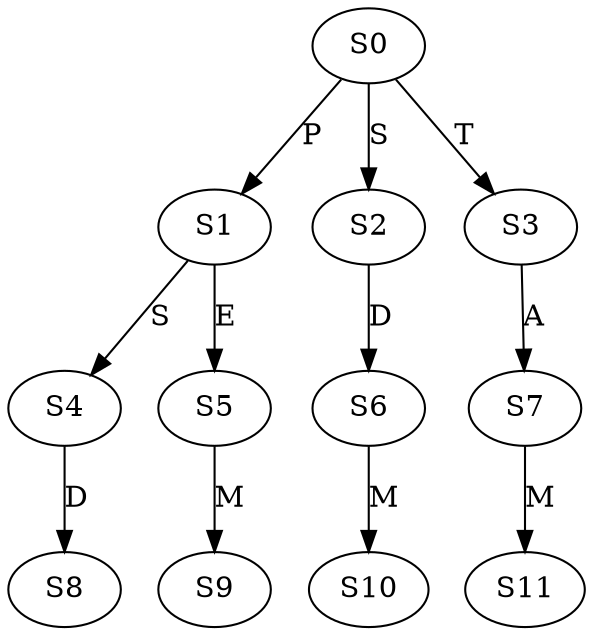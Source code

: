 strict digraph  {
	S0 -> S1 [ label = P ];
	S0 -> S2 [ label = S ];
	S0 -> S3 [ label = T ];
	S1 -> S4 [ label = S ];
	S1 -> S5 [ label = E ];
	S2 -> S6 [ label = D ];
	S3 -> S7 [ label = A ];
	S4 -> S8 [ label = D ];
	S5 -> S9 [ label = M ];
	S6 -> S10 [ label = M ];
	S7 -> S11 [ label = M ];
}
